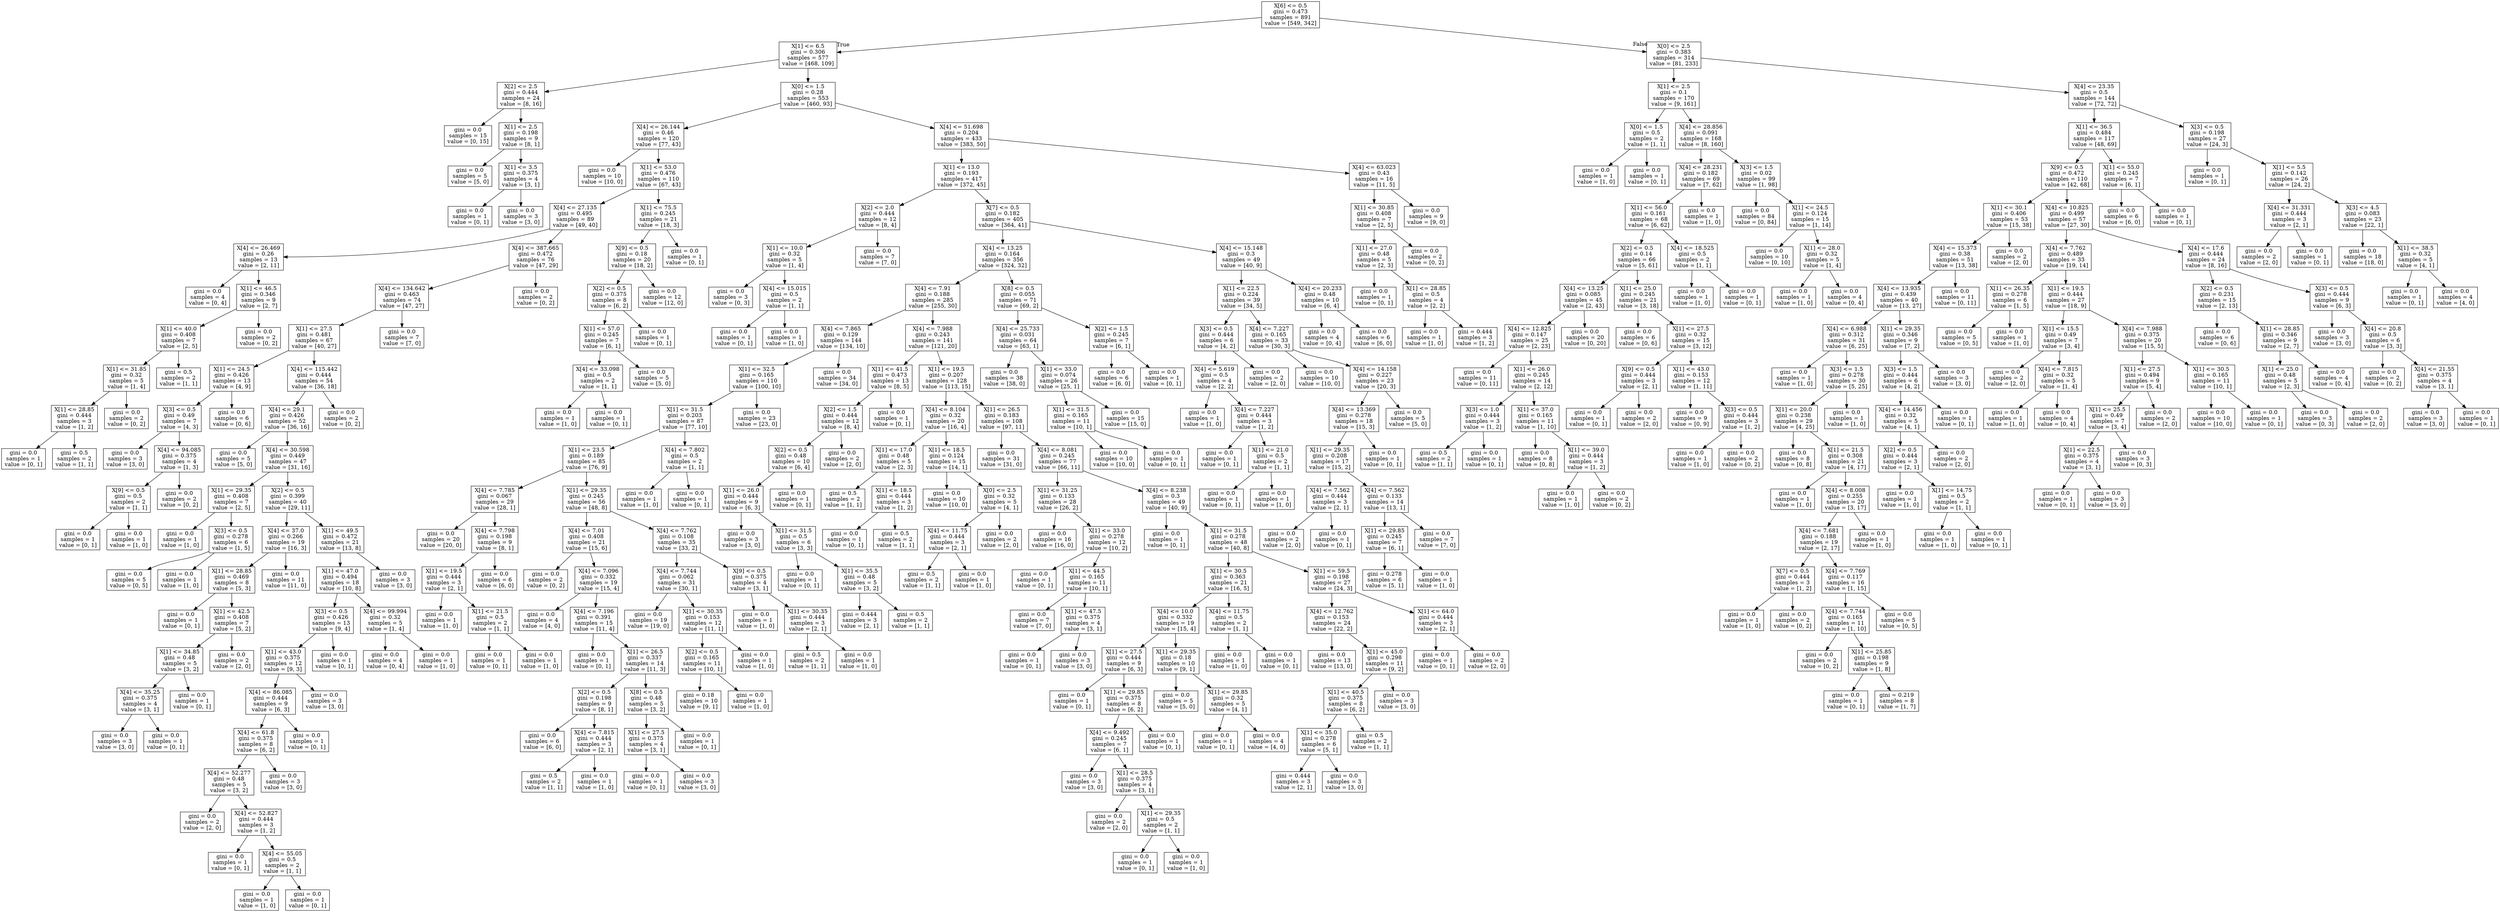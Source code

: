 digraph Tree {
node [shape=box] ;
0 [label="X[6] <= 0.5\ngini = 0.473\nsamples = 891\nvalue = [549, 342]"] ;
1 [label="X[1] <= 6.5\ngini = 0.306\nsamples = 577\nvalue = [468, 109]"] ;
0 -> 1 [labeldistance=2.5, labelangle=45, headlabel="True"] ;
2 [label="X[2] <= 2.5\ngini = 0.444\nsamples = 24\nvalue = [8, 16]"] ;
1 -> 2 ;
3 [label="gini = 0.0\nsamples = 15\nvalue = [0, 15]"] ;
2 -> 3 ;
4 [label="X[1] <= 2.5\ngini = 0.198\nsamples = 9\nvalue = [8, 1]"] ;
2 -> 4 ;
5 [label="gini = 0.0\nsamples = 5\nvalue = [5, 0]"] ;
4 -> 5 ;
6 [label="X[1] <= 3.5\ngini = 0.375\nsamples = 4\nvalue = [3, 1]"] ;
4 -> 6 ;
7 [label="gini = 0.0\nsamples = 1\nvalue = [0, 1]"] ;
6 -> 7 ;
8 [label="gini = 0.0\nsamples = 3\nvalue = [3, 0]"] ;
6 -> 8 ;
9 [label="X[0] <= 1.5\ngini = 0.28\nsamples = 553\nvalue = [460, 93]"] ;
1 -> 9 ;
10 [label="X[4] <= 26.144\ngini = 0.46\nsamples = 120\nvalue = [77, 43]"] ;
9 -> 10 ;
11 [label="gini = 0.0\nsamples = 10\nvalue = [10, 0]"] ;
10 -> 11 ;
12 [label="X[1] <= 53.0\ngini = 0.476\nsamples = 110\nvalue = [67, 43]"] ;
10 -> 12 ;
13 [label="X[4] <= 27.135\ngini = 0.495\nsamples = 89\nvalue = [49, 40]"] ;
12 -> 13 ;
14 [label="X[4] <= 26.469\ngini = 0.26\nsamples = 13\nvalue = [2, 11]"] ;
13 -> 14 ;
15 [label="gini = 0.0\nsamples = 4\nvalue = [0, 4]"] ;
14 -> 15 ;
16 [label="X[1] <= 46.5\ngini = 0.346\nsamples = 9\nvalue = [2, 7]"] ;
14 -> 16 ;
17 [label="X[1] <= 40.0\ngini = 0.408\nsamples = 7\nvalue = [2, 5]"] ;
16 -> 17 ;
18 [label="X[1] <= 31.85\ngini = 0.32\nsamples = 5\nvalue = [1, 4]"] ;
17 -> 18 ;
19 [label="X[1] <= 28.85\ngini = 0.444\nsamples = 3\nvalue = [1, 2]"] ;
18 -> 19 ;
20 [label="gini = 0.0\nsamples = 1\nvalue = [0, 1]"] ;
19 -> 20 ;
21 [label="gini = 0.5\nsamples = 2\nvalue = [1, 1]"] ;
19 -> 21 ;
22 [label="gini = 0.0\nsamples = 2\nvalue = [0, 2]"] ;
18 -> 22 ;
23 [label="gini = 0.5\nsamples = 2\nvalue = [1, 1]"] ;
17 -> 23 ;
24 [label="gini = 0.0\nsamples = 2\nvalue = [0, 2]"] ;
16 -> 24 ;
25 [label="X[4] <= 387.665\ngini = 0.472\nsamples = 76\nvalue = [47, 29]"] ;
13 -> 25 ;
26 [label="X[4] <= 134.642\ngini = 0.463\nsamples = 74\nvalue = [47, 27]"] ;
25 -> 26 ;
27 [label="X[1] <= 27.5\ngini = 0.481\nsamples = 67\nvalue = [40, 27]"] ;
26 -> 27 ;
28 [label="X[1] <= 24.5\ngini = 0.426\nsamples = 13\nvalue = [4, 9]"] ;
27 -> 28 ;
29 [label="X[3] <= 0.5\ngini = 0.49\nsamples = 7\nvalue = [4, 3]"] ;
28 -> 29 ;
30 [label="gini = 0.0\nsamples = 3\nvalue = [3, 0]"] ;
29 -> 30 ;
31 [label="X[4] <= 94.085\ngini = 0.375\nsamples = 4\nvalue = [1, 3]"] ;
29 -> 31 ;
32 [label="X[9] <= 0.5\ngini = 0.5\nsamples = 2\nvalue = [1, 1]"] ;
31 -> 32 ;
33 [label="gini = 0.0\nsamples = 1\nvalue = [0, 1]"] ;
32 -> 33 ;
34 [label="gini = 0.0\nsamples = 1\nvalue = [1, 0]"] ;
32 -> 34 ;
35 [label="gini = 0.0\nsamples = 2\nvalue = [0, 2]"] ;
31 -> 35 ;
36 [label="gini = 0.0\nsamples = 6\nvalue = [0, 6]"] ;
28 -> 36 ;
37 [label="X[4] <= 115.442\ngini = 0.444\nsamples = 54\nvalue = [36, 18]"] ;
27 -> 37 ;
38 [label="X[4] <= 29.1\ngini = 0.426\nsamples = 52\nvalue = [36, 16]"] ;
37 -> 38 ;
39 [label="gini = 0.0\nsamples = 5\nvalue = [5, 0]"] ;
38 -> 39 ;
40 [label="X[4] <= 30.598\ngini = 0.449\nsamples = 47\nvalue = [31, 16]"] ;
38 -> 40 ;
41 [label="X[1] <= 29.35\ngini = 0.408\nsamples = 7\nvalue = [2, 5]"] ;
40 -> 41 ;
42 [label="gini = 0.0\nsamples = 1\nvalue = [1, 0]"] ;
41 -> 42 ;
43 [label="X[3] <= 0.5\ngini = 0.278\nsamples = 6\nvalue = [1, 5]"] ;
41 -> 43 ;
44 [label="gini = 0.0\nsamples = 5\nvalue = [0, 5]"] ;
43 -> 44 ;
45 [label="gini = 0.0\nsamples = 1\nvalue = [1, 0]"] ;
43 -> 45 ;
46 [label="X[2] <= 0.5\ngini = 0.399\nsamples = 40\nvalue = [29, 11]"] ;
40 -> 46 ;
47 [label="X[4] <= 37.0\ngini = 0.266\nsamples = 19\nvalue = [16, 3]"] ;
46 -> 47 ;
48 [label="X[1] <= 28.85\ngini = 0.469\nsamples = 8\nvalue = [5, 3]"] ;
47 -> 48 ;
49 [label="gini = 0.0\nsamples = 1\nvalue = [0, 1]"] ;
48 -> 49 ;
50 [label="X[1] <= 42.5\ngini = 0.408\nsamples = 7\nvalue = [5, 2]"] ;
48 -> 50 ;
51 [label="X[1] <= 34.85\ngini = 0.48\nsamples = 5\nvalue = [3, 2]"] ;
50 -> 51 ;
52 [label="X[4] <= 35.25\ngini = 0.375\nsamples = 4\nvalue = [3, 1]"] ;
51 -> 52 ;
53 [label="gini = 0.0\nsamples = 3\nvalue = [3, 0]"] ;
52 -> 53 ;
54 [label="gini = 0.0\nsamples = 1\nvalue = [0, 1]"] ;
52 -> 54 ;
55 [label="gini = 0.0\nsamples = 1\nvalue = [0, 1]"] ;
51 -> 55 ;
56 [label="gini = 0.0\nsamples = 2\nvalue = [2, 0]"] ;
50 -> 56 ;
57 [label="gini = 0.0\nsamples = 11\nvalue = [11, 0]"] ;
47 -> 57 ;
58 [label="X[1] <= 49.5\ngini = 0.472\nsamples = 21\nvalue = [13, 8]"] ;
46 -> 58 ;
59 [label="X[1] <= 47.0\ngini = 0.494\nsamples = 18\nvalue = [10, 8]"] ;
58 -> 59 ;
60 [label="X[3] <= 0.5\ngini = 0.426\nsamples = 13\nvalue = [9, 4]"] ;
59 -> 60 ;
61 [label="X[1] <= 43.0\ngini = 0.375\nsamples = 12\nvalue = [9, 3]"] ;
60 -> 61 ;
62 [label="X[4] <= 86.085\ngini = 0.444\nsamples = 9\nvalue = [6, 3]"] ;
61 -> 62 ;
63 [label="X[4] <= 61.8\ngini = 0.375\nsamples = 8\nvalue = [6, 2]"] ;
62 -> 63 ;
64 [label="X[4] <= 52.277\ngini = 0.48\nsamples = 5\nvalue = [3, 2]"] ;
63 -> 64 ;
65 [label="gini = 0.0\nsamples = 2\nvalue = [2, 0]"] ;
64 -> 65 ;
66 [label="X[4] <= 52.827\ngini = 0.444\nsamples = 3\nvalue = [1, 2]"] ;
64 -> 66 ;
67 [label="gini = 0.0\nsamples = 1\nvalue = [0, 1]"] ;
66 -> 67 ;
68 [label="X[4] <= 55.05\ngini = 0.5\nsamples = 2\nvalue = [1, 1]"] ;
66 -> 68 ;
69 [label="gini = 0.0\nsamples = 1\nvalue = [1, 0]"] ;
68 -> 69 ;
70 [label="gini = 0.0\nsamples = 1\nvalue = [0, 1]"] ;
68 -> 70 ;
71 [label="gini = 0.0\nsamples = 3\nvalue = [3, 0]"] ;
63 -> 71 ;
72 [label="gini = 0.0\nsamples = 1\nvalue = [0, 1]"] ;
62 -> 72 ;
73 [label="gini = 0.0\nsamples = 3\nvalue = [3, 0]"] ;
61 -> 73 ;
74 [label="gini = 0.0\nsamples = 1\nvalue = [0, 1]"] ;
60 -> 74 ;
75 [label="X[4] <= 99.994\ngini = 0.32\nsamples = 5\nvalue = [1, 4]"] ;
59 -> 75 ;
76 [label="gini = 0.0\nsamples = 4\nvalue = [0, 4]"] ;
75 -> 76 ;
77 [label="gini = 0.0\nsamples = 1\nvalue = [1, 0]"] ;
75 -> 77 ;
78 [label="gini = 0.0\nsamples = 3\nvalue = [3, 0]"] ;
58 -> 78 ;
79 [label="gini = 0.0\nsamples = 2\nvalue = [0, 2]"] ;
37 -> 79 ;
80 [label="gini = 0.0\nsamples = 7\nvalue = [7, 0]"] ;
26 -> 80 ;
81 [label="gini = 0.0\nsamples = 2\nvalue = [0, 2]"] ;
25 -> 81 ;
82 [label="X[1] <= 75.5\ngini = 0.245\nsamples = 21\nvalue = [18, 3]"] ;
12 -> 82 ;
83 [label="X[9] <= 0.5\ngini = 0.18\nsamples = 20\nvalue = [18, 2]"] ;
82 -> 83 ;
84 [label="X[2] <= 0.5\ngini = 0.375\nsamples = 8\nvalue = [6, 2]"] ;
83 -> 84 ;
85 [label="X[1] <= 57.0\ngini = 0.245\nsamples = 7\nvalue = [6, 1]"] ;
84 -> 85 ;
86 [label="X[4] <= 33.098\ngini = 0.5\nsamples = 2\nvalue = [1, 1]"] ;
85 -> 86 ;
87 [label="gini = 0.0\nsamples = 1\nvalue = [1, 0]"] ;
86 -> 87 ;
88 [label="gini = 0.0\nsamples = 1\nvalue = [0, 1]"] ;
86 -> 88 ;
89 [label="gini = 0.0\nsamples = 5\nvalue = [5, 0]"] ;
85 -> 89 ;
90 [label="gini = 0.0\nsamples = 1\nvalue = [0, 1]"] ;
84 -> 90 ;
91 [label="gini = 0.0\nsamples = 12\nvalue = [12, 0]"] ;
83 -> 91 ;
92 [label="gini = 0.0\nsamples = 1\nvalue = [0, 1]"] ;
82 -> 92 ;
93 [label="X[4] <= 51.698\ngini = 0.204\nsamples = 433\nvalue = [383, 50]"] ;
9 -> 93 ;
94 [label="X[1] <= 13.0\ngini = 0.193\nsamples = 417\nvalue = [372, 45]"] ;
93 -> 94 ;
95 [label="X[2] <= 2.0\ngini = 0.444\nsamples = 12\nvalue = [8, 4]"] ;
94 -> 95 ;
96 [label="X[1] <= 10.0\ngini = 0.32\nsamples = 5\nvalue = [1, 4]"] ;
95 -> 96 ;
97 [label="gini = 0.0\nsamples = 3\nvalue = [0, 3]"] ;
96 -> 97 ;
98 [label="X[4] <= 15.015\ngini = 0.5\nsamples = 2\nvalue = [1, 1]"] ;
96 -> 98 ;
99 [label="gini = 0.0\nsamples = 1\nvalue = [0, 1]"] ;
98 -> 99 ;
100 [label="gini = 0.0\nsamples = 1\nvalue = [1, 0]"] ;
98 -> 100 ;
101 [label="gini = 0.0\nsamples = 7\nvalue = [7, 0]"] ;
95 -> 101 ;
102 [label="X[7] <= 0.5\ngini = 0.182\nsamples = 405\nvalue = [364, 41]"] ;
94 -> 102 ;
103 [label="X[4] <= 13.25\ngini = 0.164\nsamples = 356\nvalue = [324, 32]"] ;
102 -> 103 ;
104 [label="X[4] <= 7.91\ngini = 0.188\nsamples = 285\nvalue = [255, 30]"] ;
103 -> 104 ;
105 [label="X[4] <= 7.865\ngini = 0.129\nsamples = 144\nvalue = [134, 10]"] ;
104 -> 105 ;
106 [label="X[1] <= 32.5\ngini = 0.165\nsamples = 110\nvalue = [100, 10]"] ;
105 -> 106 ;
107 [label="X[1] <= 31.5\ngini = 0.203\nsamples = 87\nvalue = [77, 10]"] ;
106 -> 107 ;
108 [label="X[1] <= 23.5\ngini = 0.189\nsamples = 85\nvalue = [76, 9]"] ;
107 -> 108 ;
109 [label="X[4] <= 7.785\ngini = 0.067\nsamples = 29\nvalue = [28, 1]"] ;
108 -> 109 ;
110 [label="gini = 0.0\nsamples = 20\nvalue = [20, 0]"] ;
109 -> 110 ;
111 [label="X[4] <= 7.798\ngini = 0.198\nsamples = 9\nvalue = [8, 1]"] ;
109 -> 111 ;
112 [label="X[1] <= 19.5\ngini = 0.444\nsamples = 3\nvalue = [2, 1]"] ;
111 -> 112 ;
113 [label="gini = 0.0\nsamples = 1\nvalue = [1, 0]"] ;
112 -> 113 ;
114 [label="X[1] <= 21.5\ngini = 0.5\nsamples = 2\nvalue = [1, 1]"] ;
112 -> 114 ;
115 [label="gini = 0.0\nsamples = 1\nvalue = [0, 1]"] ;
114 -> 115 ;
116 [label="gini = 0.0\nsamples = 1\nvalue = [1, 0]"] ;
114 -> 116 ;
117 [label="gini = 0.0\nsamples = 6\nvalue = [6, 0]"] ;
111 -> 117 ;
118 [label="X[1] <= 29.35\ngini = 0.245\nsamples = 56\nvalue = [48, 8]"] ;
108 -> 118 ;
119 [label="X[4] <= 7.01\ngini = 0.408\nsamples = 21\nvalue = [15, 6]"] ;
118 -> 119 ;
120 [label="gini = 0.0\nsamples = 2\nvalue = [0, 2]"] ;
119 -> 120 ;
121 [label="X[4] <= 7.096\ngini = 0.332\nsamples = 19\nvalue = [15, 4]"] ;
119 -> 121 ;
122 [label="gini = 0.0\nsamples = 4\nvalue = [4, 0]"] ;
121 -> 122 ;
123 [label="X[4] <= 7.196\ngini = 0.391\nsamples = 15\nvalue = [11, 4]"] ;
121 -> 123 ;
124 [label="gini = 0.0\nsamples = 1\nvalue = [0, 1]"] ;
123 -> 124 ;
125 [label="X[1] <= 26.5\ngini = 0.337\nsamples = 14\nvalue = [11, 3]"] ;
123 -> 125 ;
126 [label="X[2] <= 0.5\ngini = 0.198\nsamples = 9\nvalue = [8, 1]"] ;
125 -> 126 ;
127 [label="gini = 0.0\nsamples = 6\nvalue = [6, 0]"] ;
126 -> 127 ;
128 [label="X[4] <= 7.815\ngini = 0.444\nsamples = 3\nvalue = [2, 1]"] ;
126 -> 128 ;
129 [label="gini = 0.5\nsamples = 2\nvalue = [1, 1]"] ;
128 -> 129 ;
130 [label="gini = 0.0\nsamples = 1\nvalue = [1, 0]"] ;
128 -> 130 ;
131 [label="X[8] <= 0.5\ngini = 0.48\nsamples = 5\nvalue = [3, 2]"] ;
125 -> 131 ;
132 [label="X[1] <= 27.5\ngini = 0.375\nsamples = 4\nvalue = [3, 1]"] ;
131 -> 132 ;
133 [label="gini = 0.0\nsamples = 1\nvalue = [0, 1]"] ;
132 -> 133 ;
134 [label="gini = 0.0\nsamples = 3\nvalue = [3, 0]"] ;
132 -> 134 ;
135 [label="gini = 0.0\nsamples = 1\nvalue = [0, 1]"] ;
131 -> 135 ;
136 [label="X[4] <= 7.762\ngini = 0.108\nsamples = 35\nvalue = [33, 2]"] ;
118 -> 136 ;
137 [label="X[4] <= 7.744\ngini = 0.062\nsamples = 31\nvalue = [30, 1]"] ;
136 -> 137 ;
138 [label="gini = 0.0\nsamples = 19\nvalue = [19, 0]"] ;
137 -> 138 ;
139 [label="X[1] <= 30.35\ngini = 0.153\nsamples = 12\nvalue = [11, 1]"] ;
137 -> 139 ;
140 [label="X[2] <= 0.5\ngini = 0.165\nsamples = 11\nvalue = [10, 1]"] ;
139 -> 140 ;
141 [label="gini = 0.18\nsamples = 10\nvalue = [9, 1]"] ;
140 -> 141 ;
142 [label="gini = 0.0\nsamples = 1\nvalue = [1, 0]"] ;
140 -> 142 ;
143 [label="gini = 0.0\nsamples = 1\nvalue = [1, 0]"] ;
139 -> 143 ;
144 [label="X[9] <= 0.5\ngini = 0.375\nsamples = 4\nvalue = [3, 1]"] ;
136 -> 144 ;
145 [label="gini = 0.0\nsamples = 1\nvalue = [1, 0]"] ;
144 -> 145 ;
146 [label="X[1] <= 30.35\ngini = 0.444\nsamples = 3\nvalue = [2, 1]"] ;
144 -> 146 ;
147 [label="gini = 0.5\nsamples = 2\nvalue = [1, 1]"] ;
146 -> 147 ;
148 [label="gini = 0.0\nsamples = 1\nvalue = [1, 0]"] ;
146 -> 148 ;
149 [label="X[4] <= 7.802\ngini = 0.5\nsamples = 2\nvalue = [1, 1]"] ;
107 -> 149 ;
150 [label="gini = 0.0\nsamples = 1\nvalue = [1, 0]"] ;
149 -> 150 ;
151 [label="gini = 0.0\nsamples = 1\nvalue = [0, 1]"] ;
149 -> 151 ;
152 [label="gini = 0.0\nsamples = 23\nvalue = [23, 0]"] ;
106 -> 152 ;
153 [label="gini = 0.0\nsamples = 34\nvalue = [34, 0]"] ;
105 -> 153 ;
154 [label="X[4] <= 7.988\ngini = 0.243\nsamples = 141\nvalue = [121, 20]"] ;
104 -> 154 ;
155 [label="X[1] <= 41.5\ngini = 0.473\nsamples = 13\nvalue = [8, 5]"] ;
154 -> 155 ;
156 [label="X[2] <= 1.5\ngini = 0.444\nsamples = 12\nvalue = [8, 4]"] ;
155 -> 156 ;
157 [label="X[2] <= 0.5\ngini = 0.48\nsamples = 10\nvalue = [6, 4]"] ;
156 -> 157 ;
158 [label="X[1] <= 26.0\ngini = 0.444\nsamples = 9\nvalue = [6, 3]"] ;
157 -> 158 ;
159 [label="gini = 0.0\nsamples = 3\nvalue = [3, 0]"] ;
158 -> 159 ;
160 [label="X[1] <= 31.5\ngini = 0.5\nsamples = 6\nvalue = [3, 3]"] ;
158 -> 160 ;
161 [label="gini = 0.0\nsamples = 1\nvalue = [0, 1]"] ;
160 -> 161 ;
162 [label="X[1] <= 35.5\ngini = 0.48\nsamples = 5\nvalue = [3, 2]"] ;
160 -> 162 ;
163 [label="gini = 0.444\nsamples = 3\nvalue = [2, 1]"] ;
162 -> 163 ;
164 [label="gini = 0.5\nsamples = 2\nvalue = [1, 1]"] ;
162 -> 164 ;
165 [label="gini = 0.0\nsamples = 1\nvalue = [0, 1]"] ;
157 -> 165 ;
166 [label="gini = 0.0\nsamples = 2\nvalue = [2, 0]"] ;
156 -> 166 ;
167 [label="gini = 0.0\nsamples = 1\nvalue = [0, 1]"] ;
155 -> 167 ;
168 [label="X[1] <= 19.5\ngini = 0.207\nsamples = 128\nvalue = [113, 15]"] ;
154 -> 168 ;
169 [label="X[4] <= 8.104\ngini = 0.32\nsamples = 20\nvalue = [16, 4]"] ;
168 -> 169 ;
170 [label="X[1] <= 17.0\ngini = 0.48\nsamples = 5\nvalue = [2, 3]"] ;
169 -> 170 ;
171 [label="gini = 0.5\nsamples = 2\nvalue = [1, 1]"] ;
170 -> 171 ;
172 [label="X[1] <= 18.5\ngini = 0.444\nsamples = 3\nvalue = [1, 2]"] ;
170 -> 172 ;
173 [label="gini = 0.0\nsamples = 1\nvalue = [0, 1]"] ;
172 -> 173 ;
174 [label="gini = 0.5\nsamples = 2\nvalue = [1, 1]"] ;
172 -> 174 ;
175 [label="X[1] <= 18.5\ngini = 0.124\nsamples = 15\nvalue = [14, 1]"] ;
169 -> 175 ;
176 [label="gini = 0.0\nsamples = 10\nvalue = [10, 0]"] ;
175 -> 176 ;
177 [label="X[0] <= 2.5\ngini = 0.32\nsamples = 5\nvalue = [4, 1]"] ;
175 -> 177 ;
178 [label="X[4] <= 11.75\ngini = 0.444\nsamples = 3\nvalue = [2, 1]"] ;
177 -> 178 ;
179 [label="gini = 0.5\nsamples = 2\nvalue = [1, 1]"] ;
178 -> 179 ;
180 [label="gini = 0.0\nsamples = 1\nvalue = [1, 0]"] ;
178 -> 180 ;
181 [label="gini = 0.0\nsamples = 2\nvalue = [2, 0]"] ;
177 -> 181 ;
182 [label="X[1] <= 26.5\ngini = 0.183\nsamples = 108\nvalue = [97, 11]"] ;
168 -> 182 ;
183 [label="gini = 0.0\nsamples = 31\nvalue = [31, 0]"] ;
182 -> 183 ;
184 [label="X[4] <= 8.081\ngini = 0.245\nsamples = 77\nvalue = [66, 11]"] ;
182 -> 184 ;
185 [label="X[1] <= 31.25\ngini = 0.133\nsamples = 28\nvalue = [26, 2]"] ;
184 -> 185 ;
186 [label="gini = 0.0\nsamples = 16\nvalue = [16, 0]"] ;
185 -> 186 ;
187 [label="X[1] <= 33.0\ngini = 0.278\nsamples = 12\nvalue = [10, 2]"] ;
185 -> 187 ;
188 [label="gini = 0.0\nsamples = 1\nvalue = [0, 1]"] ;
187 -> 188 ;
189 [label="X[1] <= 44.5\ngini = 0.165\nsamples = 11\nvalue = [10, 1]"] ;
187 -> 189 ;
190 [label="gini = 0.0\nsamples = 7\nvalue = [7, 0]"] ;
189 -> 190 ;
191 [label="X[1] <= 47.5\ngini = 0.375\nsamples = 4\nvalue = [3, 1]"] ;
189 -> 191 ;
192 [label="gini = 0.0\nsamples = 1\nvalue = [0, 1]"] ;
191 -> 192 ;
193 [label="gini = 0.0\nsamples = 3\nvalue = [3, 0]"] ;
191 -> 193 ;
194 [label="X[4] <= 8.238\ngini = 0.3\nsamples = 49\nvalue = [40, 9]"] ;
184 -> 194 ;
195 [label="gini = 0.0\nsamples = 1\nvalue = [0, 1]"] ;
194 -> 195 ;
196 [label="X[1] <= 31.5\ngini = 0.278\nsamples = 48\nvalue = [40, 8]"] ;
194 -> 196 ;
197 [label="X[1] <= 30.5\ngini = 0.363\nsamples = 21\nvalue = [16, 5]"] ;
196 -> 197 ;
198 [label="X[4] <= 10.0\ngini = 0.332\nsamples = 19\nvalue = [15, 4]"] ;
197 -> 198 ;
199 [label="X[1] <= 27.5\ngini = 0.444\nsamples = 9\nvalue = [6, 3]"] ;
198 -> 199 ;
200 [label="gini = 0.0\nsamples = 1\nvalue = [0, 1]"] ;
199 -> 200 ;
201 [label="X[1] <= 29.85\ngini = 0.375\nsamples = 8\nvalue = [6, 2]"] ;
199 -> 201 ;
202 [label="X[4] <= 9.492\ngini = 0.245\nsamples = 7\nvalue = [6, 1]"] ;
201 -> 202 ;
203 [label="gini = 0.0\nsamples = 3\nvalue = [3, 0]"] ;
202 -> 203 ;
204 [label="X[1] <= 28.5\ngini = 0.375\nsamples = 4\nvalue = [3, 1]"] ;
202 -> 204 ;
205 [label="gini = 0.0\nsamples = 2\nvalue = [2, 0]"] ;
204 -> 205 ;
206 [label="X[1] <= 29.35\ngini = 0.5\nsamples = 2\nvalue = [1, 1]"] ;
204 -> 206 ;
207 [label="gini = 0.0\nsamples = 1\nvalue = [0, 1]"] ;
206 -> 207 ;
208 [label="gini = 0.0\nsamples = 1\nvalue = [1, 0]"] ;
206 -> 208 ;
209 [label="gini = 0.0\nsamples = 1\nvalue = [0, 1]"] ;
201 -> 209 ;
210 [label="X[1] <= 29.35\ngini = 0.18\nsamples = 10\nvalue = [9, 1]"] ;
198 -> 210 ;
211 [label="gini = 0.0\nsamples = 5\nvalue = [5, 0]"] ;
210 -> 211 ;
212 [label="X[1] <= 29.85\ngini = 0.32\nsamples = 5\nvalue = [4, 1]"] ;
210 -> 212 ;
213 [label="gini = 0.0\nsamples = 1\nvalue = [0, 1]"] ;
212 -> 213 ;
214 [label="gini = 0.0\nsamples = 4\nvalue = [4, 0]"] ;
212 -> 214 ;
215 [label="X[4] <= 11.75\ngini = 0.5\nsamples = 2\nvalue = [1, 1]"] ;
197 -> 215 ;
216 [label="gini = 0.0\nsamples = 1\nvalue = [1, 0]"] ;
215 -> 216 ;
217 [label="gini = 0.0\nsamples = 1\nvalue = [0, 1]"] ;
215 -> 217 ;
218 [label="X[1] <= 59.5\ngini = 0.198\nsamples = 27\nvalue = [24, 3]"] ;
196 -> 218 ;
219 [label="X[4] <= 12.762\ngini = 0.153\nsamples = 24\nvalue = [22, 2]"] ;
218 -> 219 ;
220 [label="gini = 0.0\nsamples = 13\nvalue = [13, 0]"] ;
219 -> 220 ;
221 [label="X[1] <= 45.0\ngini = 0.298\nsamples = 11\nvalue = [9, 2]"] ;
219 -> 221 ;
222 [label="X[1] <= 40.5\ngini = 0.375\nsamples = 8\nvalue = [6, 2]"] ;
221 -> 222 ;
223 [label="X[1] <= 35.0\ngini = 0.278\nsamples = 6\nvalue = [5, 1]"] ;
222 -> 223 ;
224 [label="gini = 0.444\nsamples = 3\nvalue = [2, 1]"] ;
223 -> 224 ;
225 [label="gini = 0.0\nsamples = 3\nvalue = [3, 0]"] ;
223 -> 225 ;
226 [label="gini = 0.5\nsamples = 2\nvalue = [1, 1]"] ;
222 -> 226 ;
227 [label="gini = 0.0\nsamples = 3\nvalue = [3, 0]"] ;
221 -> 227 ;
228 [label="X[1] <= 64.0\ngini = 0.444\nsamples = 3\nvalue = [2, 1]"] ;
218 -> 228 ;
229 [label="gini = 0.0\nsamples = 1\nvalue = [0, 1]"] ;
228 -> 229 ;
230 [label="gini = 0.0\nsamples = 2\nvalue = [2, 0]"] ;
228 -> 230 ;
231 [label="X[8] <= 0.5\ngini = 0.055\nsamples = 71\nvalue = [69, 2]"] ;
103 -> 231 ;
232 [label="X[4] <= 25.733\ngini = 0.031\nsamples = 64\nvalue = [63, 1]"] ;
231 -> 232 ;
233 [label="gini = 0.0\nsamples = 38\nvalue = [38, 0]"] ;
232 -> 233 ;
234 [label="X[1] <= 33.0\ngini = 0.074\nsamples = 26\nvalue = [25, 1]"] ;
232 -> 234 ;
235 [label="X[1] <= 31.5\ngini = 0.165\nsamples = 11\nvalue = [10, 1]"] ;
234 -> 235 ;
236 [label="gini = 0.0\nsamples = 10\nvalue = [10, 0]"] ;
235 -> 236 ;
237 [label="gini = 0.0\nsamples = 1\nvalue = [0, 1]"] ;
235 -> 237 ;
238 [label="gini = 0.0\nsamples = 15\nvalue = [15, 0]"] ;
234 -> 238 ;
239 [label="X[2] <= 1.5\ngini = 0.245\nsamples = 7\nvalue = [6, 1]"] ;
231 -> 239 ;
240 [label="gini = 0.0\nsamples = 6\nvalue = [6, 0]"] ;
239 -> 240 ;
241 [label="gini = 0.0\nsamples = 1\nvalue = [0, 1]"] ;
239 -> 241 ;
242 [label="X[4] <= 15.148\ngini = 0.3\nsamples = 49\nvalue = [40, 9]"] ;
102 -> 242 ;
243 [label="X[1] <= 22.5\ngini = 0.224\nsamples = 39\nvalue = [34, 5]"] ;
242 -> 243 ;
244 [label="X[3] <= 0.5\ngini = 0.444\nsamples = 6\nvalue = [4, 2]"] ;
243 -> 244 ;
245 [label="X[4] <= 5.619\ngini = 0.5\nsamples = 4\nvalue = [2, 2]"] ;
244 -> 245 ;
246 [label="gini = 0.0\nsamples = 1\nvalue = [1, 0]"] ;
245 -> 246 ;
247 [label="X[4] <= 7.227\ngini = 0.444\nsamples = 3\nvalue = [1, 2]"] ;
245 -> 247 ;
248 [label="gini = 0.0\nsamples = 1\nvalue = [0, 1]"] ;
247 -> 248 ;
249 [label="X[1] <= 21.0\ngini = 0.5\nsamples = 2\nvalue = [1, 1]"] ;
247 -> 249 ;
250 [label="gini = 0.0\nsamples = 1\nvalue = [0, 1]"] ;
249 -> 250 ;
251 [label="gini = 0.0\nsamples = 1\nvalue = [1, 0]"] ;
249 -> 251 ;
252 [label="gini = 0.0\nsamples = 2\nvalue = [2, 0]"] ;
244 -> 252 ;
253 [label="X[4] <= 7.227\ngini = 0.165\nsamples = 33\nvalue = [30, 3]"] ;
243 -> 253 ;
254 [label="gini = 0.0\nsamples = 10\nvalue = [10, 0]"] ;
253 -> 254 ;
255 [label="X[4] <= 14.158\ngini = 0.227\nsamples = 23\nvalue = [20, 3]"] ;
253 -> 255 ;
256 [label="X[4] <= 13.369\ngini = 0.278\nsamples = 18\nvalue = [15, 3]"] ;
255 -> 256 ;
257 [label="X[1] <= 29.35\ngini = 0.208\nsamples = 17\nvalue = [15, 2]"] ;
256 -> 257 ;
258 [label="X[4] <= 7.562\ngini = 0.444\nsamples = 3\nvalue = [2, 1]"] ;
257 -> 258 ;
259 [label="gini = 0.0\nsamples = 2\nvalue = [2, 0]"] ;
258 -> 259 ;
260 [label="gini = 0.0\nsamples = 1\nvalue = [0, 1]"] ;
258 -> 260 ;
261 [label="X[4] <= 7.562\ngini = 0.133\nsamples = 14\nvalue = [13, 1]"] ;
257 -> 261 ;
262 [label="X[1] <= 29.85\ngini = 0.245\nsamples = 7\nvalue = [6, 1]"] ;
261 -> 262 ;
263 [label="gini = 0.278\nsamples = 6\nvalue = [5, 1]"] ;
262 -> 263 ;
264 [label="gini = 0.0\nsamples = 1\nvalue = [1, 0]"] ;
262 -> 264 ;
265 [label="gini = 0.0\nsamples = 7\nvalue = [7, 0]"] ;
261 -> 265 ;
266 [label="gini = 0.0\nsamples = 1\nvalue = [0, 1]"] ;
256 -> 266 ;
267 [label="gini = 0.0\nsamples = 5\nvalue = [5, 0]"] ;
255 -> 267 ;
268 [label="X[4] <= 20.233\ngini = 0.48\nsamples = 10\nvalue = [6, 4]"] ;
242 -> 268 ;
269 [label="gini = 0.0\nsamples = 4\nvalue = [0, 4]"] ;
268 -> 269 ;
270 [label="gini = 0.0\nsamples = 6\nvalue = [6, 0]"] ;
268 -> 270 ;
271 [label="X[4] <= 63.023\ngini = 0.43\nsamples = 16\nvalue = [11, 5]"] ;
93 -> 271 ;
272 [label="X[1] <= 30.85\ngini = 0.408\nsamples = 7\nvalue = [2, 5]"] ;
271 -> 272 ;
273 [label="X[1] <= 27.0\ngini = 0.48\nsamples = 5\nvalue = [2, 3]"] ;
272 -> 273 ;
274 [label="gini = 0.0\nsamples = 1\nvalue = [0, 1]"] ;
273 -> 274 ;
275 [label="X[1] <= 28.85\ngini = 0.5\nsamples = 4\nvalue = [2, 2]"] ;
273 -> 275 ;
276 [label="gini = 0.0\nsamples = 1\nvalue = [1, 0]"] ;
275 -> 276 ;
277 [label="gini = 0.444\nsamples = 3\nvalue = [1, 2]"] ;
275 -> 277 ;
278 [label="gini = 0.0\nsamples = 2\nvalue = [0, 2]"] ;
272 -> 278 ;
279 [label="gini = 0.0\nsamples = 9\nvalue = [9, 0]"] ;
271 -> 279 ;
280 [label="X[0] <= 2.5\ngini = 0.383\nsamples = 314\nvalue = [81, 233]"] ;
0 -> 280 [labeldistance=2.5, labelangle=-45, headlabel="False"] ;
281 [label="X[1] <= 2.5\ngini = 0.1\nsamples = 170\nvalue = [9, 161]"] ;
280 -> 281 ;
282 [label="X[0] <= 1.5\ngini = 0.5\nsamples = 2\nvalue = [1, 1]"] ;
281 -> 282 ;
283 [label="gini = 0.0\nsamples = 1\nvalue = [1, 0]"] ;
282 -> 283 ;
284 [label="gini = 0.0\nsamples = 1\nvalue = [0, 1]"] ;
282 -> 284 ;
285 [label="X[4] <= 28.856\ngini = 0.091\nsamples = 168\nvalue = [8, 160]"] ;
281 -> 285 ;
286 [label="X[4] <= 28.231\ngini = 0.182\nsamples = 69\nvalue = [7, 62]"] ;
285 -> 286 ;
287 [label="X[1] <= 56.0\ngini = 0.161\nsamples = 68\nvalue = [6, 62]"] ;
286 -> 287 ;
288 [label="X[2] <= 0.5\ngini = 0.14\nsamples = 66\nvalue = [5, 61]"] ;
287 -> 288 ;
289 [label="X[4] <= 13.25\ngini = 0.085\nsamples = 45\nvalue = [2, 43]"] ;
288 -> 289 ;
290 [label="X[4] <= 12.825\ngini = 0.147\nsamples = 25\nvalue = [2, 23]"] ;
289 -> 290 ;
291 [label="gini = 0.0\nsamples = 11\nvalue = [0, 11]"] ;
290 -> 291 ;
292 [label="X[1] <= 26.0\ngini = 0.245\nsamples = 14\nvalue = [2, 12]"] ;
290 -> 292 ;
293 [label="X[3] <= 1.0\ngini = 0.444\nsamples = 3\nvalue = [1, 2]"] ;
292 -> 293 ;
294 [label="gini = 0.5\nsamples = 2\nvalue = [1, 1]"] ;
293 -> 294 ;
295 [label="gini = 0.0\nsamples = 1\nvalue = [0, 1]"] ;
293 -> 295 ;
296 [label="X[1] <= 37.0\ngini = 0.165\nsamples = 11\nvalue = [1, 10]"] ;
292 -> 296 ;
297 [label="gini = 0.0\nsamples = 8\nvalue = [0, 8]"] ;
296 -> 297 ;
298 [label="X[1] <= 39.0\ngini = 0.444\nsamples = 3\nvalue = [1, 2]"] ;
296 -> 298 ;
299 [label="gini = 0.0\nsamples = 1\nvalue = [1, 0]"] ;
298 -> 299 ;
300 [label="gini = 0.0\nsamples = 2\nvalue = [0, 2]"] ;
298 -> 300 ;
301 [label="gini = 0.0\nsamples = 20\nvalue = [0, 20]"] ;
289 -> 301 ;
302 [label="X[1] <= 25.0\ngini = 0.245\nsamples = 21\nvalue = [3, 18]"] ;
288 -> 302 ;
303 [label="gini = 0.0\nsamples = 6\nvalue = [0, 6]"] ;
302 -> 303 ;
304 [label="X[1] <= 27.5\ngini = 0.32\nsamples = 15\nvalue = [3, 12]"] ;
302 -> 304 ;
305 [label="X[9] <= 0.5\ngini = 0.444\nsamples = 3\nvalue = [2, 1]"] ;
304 -> 305 ;
306 [label="gini = 0.0\nsamples = 1\nvalue = [0, 1]"] ;
305 -> 306 ;
307 [label="gini = 0.0\nsamples = 2\nvalue = [2, 0]"] ;
305 -> 307 ;
308 [label="X[1] <= 43.0\ngini = 0.153\nsamples = 12\nvalue = [1, 11]"] ;
304 -> 308 ;
309 [label="gini = 0.0\nsamples = 9\nvalue = [0, 9]"] ;
308 -> 309 ;
310 [label="X[3] <= 0.5\ngini = 0.444\nsamples = 3\nvalue = [1, 2]"] ;
308 -> 310 ;
311 [label="gini = 0.0\nsamples = 1\nvalue = [1, 0]"] ;
310 -> 311 ;
312 [label="gini = 0.0\nsamples = 2\nvalue = [0, 2]"] ;
310 -> 312 ;
313 [label="X[4] <= 18.525\ngini = 0.5\nsamples = 2\nvalue = [1, 1]"] ;
287 -> 313 ;
314 [label="gini = 0.0\nsamples = 1\nvalue = [1, 0]"] ;
313 -> 314 ;
315 [label="gini = 0.0\nsamples = 1\nvalue = [0, 1]"] ;
313 -> 315 ;
316 [label="gini = 0.0\nsamples = 1\nvalue = [1, 0]"] ;
286 -> 316 ;
317 [label="X[3] <= 1.5\ngini = 0.02\nsamples = 99\nvalue = [1, 98]"] ;
285 -> 317 ;
318 [label="gini = 0.0\nsamples = 84\nvalue = [0, 84]"] ;
317 -> 318 ;
319 [label="X[1] <= 24.5\ngini = 0.124\nsamples = 15\nvalue = [1, 14]"] ;
317 -> 319 ;
320 [label="gini = 0.0\nsamples = 10\nvalue = [0, 10]"] ;
319 -> 320 ;
321 [label="X[1] <= 28.0\ngini = 0.32\nsamples = 5\nvalue = [1, 4]"] ;
319 -> 321 ;
322 [label="gini = 0.0\nsamples = 1\nvalue = [1, 0]"] ;
321 -> 322 ;
323 [label="gini = 0.0\nsamples = 4\nvalue = [0, 4]"] ;
321 -> 323 ;
324 [label="X[4] <= 23.35\ngini = 0.5\nsamples = 144\nvalue = [72, 72]"] ;
280 -> 324 ;
325 [label="X[1] <= 36.5\ngini = 0.484\nsamples = 117\nvalue = [48, 69]"] ;
324 -> 325 ;
326 [label="X[9] <= 0.5\ngini = 0.472\nsamples = 110\nvalue = [42, 68]"] ;
325 -> 326 ;
327 [label="X[1] <= 30.1\ngini = 0.406\nsamples = 53\nvalue = [15, 38]"] ;
326 -> 327 ;
328 [label="X[4] <= 15.373\ngini = 0.38\nsamples = 51\nvalue = [13, 38]"] ;
327 -> 328 ;
329 [label="X[4] <= 13.935\ngini = 0.439\nsamples = 40\nvalue = [13, 27]"] ;
328 -> 329 ;
330 [label="X[4] <= 6.988\ngini = 0.312\nsamples = 31\nvalue = [6, 25]"] ;
329 -> 330 ;
331 [label="gini = 0.0\nsamples = 1\nvalue = [1, 0]"] ;
330 -> 331 ;
332 [label="X[3] <= 1.5\ngini = 0.278\nsamples = 30\nvalue = [5, 25]"] ;
330 -> 332 ;
333 [label="X[1] <= 20.0\ngini = 0.238\nsamples = 29\nvalue = [4, 25]"] ;
332 -> 333 ;
334 [label="gini = 0.0\nsamples = 8\nvalue = [0, 8]"] ;
333 -> 334 ;
335 [label="X[1] <= 21.5\ngini = 0.308\nsamples = 21\nvalue = [4, 17]"] ;
333 -> 335 ;
336 [label="gini = 0.0\nsamples = 1\nvalue = [1, 0]"] ;
335 -> 336 ;
337 [label="X[4] <= 8.008\ngini = 0.255\nsamples = 20\nvalue = [3, 17]"] ;
335 -> 337 ;
338 [label="X[4] <= 7.681\ngini = 0.188\nsamples = 19\nvalue = [2, 17]"] ;
337 -> 338 ;
339 [label="X[7] <= 0.5\ngini = 0.444\nsamples = 3\nvalue = [1, 2]"] ;
338 -> 339 ;
340 [label="gini = 0.0\nsamples = 1\nvalue = [1, 0]"] ;
339 -> 340 ;
341 [label="gini = 0.0\nsamples = 2\nvalue = [0, 2]"] ;
339 -> 341 ;
342 [label="X[4] <= 7.769\ngini = 0.117\nsamples = 16\nvalue = [1, 15]"] ;
338 -> 342 ;
343 [label="X[4] <= 7.744\ngini = 0.165\nsamples = 11\nvalue = [1, 10]"] ;
342 -> 343 ;
344 [label="gini = 0.0\nsamples = 2\nvalue = [0, 2]"] ;
343 -> 344 ;
345 [label="X[1] <= 25.85\ngini = 0.198\nsamples = 9\nvalue = [1, 8]"] ;
343 -> 345 ;
346 [label="gini = 0.0\nsamples = 1\nvalue = [0, 1]"] ;
345 -> 346 ;
347 [label="gini = 0.219\nsamples = 8\nvalue = [1, 7]"] ;
345 -> 347 ;
348 [label="gini = 0.0\nsamples = 5\nvalue = [0, 5]"] ;
342 -> 348 ;
349 [label="gini = 0.0\nsamples = 1\nvalue = [1, 0]"] ;
337 -> 349 ;
350 [label="gini = 0.0\nsamples = 1\nvalue = [1, 0]"] ;
332 -> 350 ;
351 [label="X[1] <= 29.35\ngini = 0.346\nsamples = 9\nvalue = [7, 2]"] ;
329 -> 351 ;
352 [label="X[3] <= 1.5\ngini = 0.444\nsamples = 6\nvalue = [4, 2]"] ;
351 -> 352 ;
353 [label="X[4] <= 14.456\ngini = 0.32\nsamples = 5\nvalue = [4, 1]"] ;
352 -> 353 ;
354 [label="X[2] <= 0.5\ngini = 0.444\nsamples = 3\nvalue = [2, 1]"] ;
353 -> 354 ;
355 [label="gini = 0.0\nsamples = 1\nvalue = [1, 0]"] ;
354 -> 355 ;
356 [label="X[1] <= 14.75\ngini = 0.5\nsamples = 2\nvalue = [1, 1]"] ;
354 -> 356 ;
357 [label="gini = 0.0\nsamples = 1\nvalue = [1, 0]"] ;
356 -> 357 ;
358 [label="gini = 0.0\nsamples = 1\nvalue = [0, 1]"] ;
356 -> 358 ;
359 [label="gini = 0.0\nsamples = 2\nvalue = [2, 0]"] ;
353 -> 359 ;
360 [label="gini = 0.0\nsamples = 1\nvalue = [0, 1]"] ;
352 -> 360 ;
361 [label="gini = 0.0\nsamples = 3\nvalue = [3, 0]"] ;
351 -> 361 ;
362 [label="gini = 0.0\nsamples = 11\nvalue = [0, 11]"] ;
328 -> 362 ;
363 [label="gini = 0.0\nsamples = 2\nvalue = [2, 0]"] ;
327 -> 363 ;
364 [label="X[4] <= 10.825\ngini = 0.499\nsamples = 57\nvalue = [27, 30]"] ;
326 -> 364 ;
365 [label="X[4] <= 7.762\ngini = 0.489\nsamples = 33\nvalue = [19, 14]"] ;
364 -> 365 ;
366 [label="X[1] <= 26.35\ngini = 0.278\nsamples = 6\nvalue = [1, 5]"] ;
365 -> 366 ;
367 [label="gini = 0.0\nsamples = 5\nvalue = [0, 5]"] ;
366 -> 367 ;
368 [label="gini = 0.0\nsamples = 1\nvalue = [1, 0]"] ;
366 -> 368 ;
369 [label="X[1] <= 19.5\ngini = 0.444\nsamples = 27\nvalue = [18, 9]"] ;
365 -> 369 ;
370 [label="X[1] <= 15.5\ngini = 0.49\nsamples = 7\nvalue = [3, 4]"] ;
369 -> 370 ;
371 [label="gini = 0.0\nsamples = 2\nvalue = [2, 0]"] ;
370 -> 371 ;
372 [label="X[4] <= 7.815\ngini = 0.32\nsamples = 5\nvalue = [1, 4]"] ;
370 -> 372 ;
373 [label="gini = 0.0\nsamples = 1\nvalue = [1, 0]"] ;
372 -> 373 ;
374 [label="gini = 0.0\nsamples = 4\nvalue = [0, 4]"] ;
372 -> 374 ;
375 [label="X[4] <= 7.988\ngini = 0.375\nsamples = 20\nvalue = [15, 5]"] ;
369 -> 375 ;
376 [label="X[1] <= 27.5\ngini = 0.494\nsamples = 9\nvalue = [5, 4]"] ;
375 -> 376 ;
377 [label="X[1] <= 25.5\ngini = 0.49\nsamples = 7\nvalue = [3, 4]"] ;
376 -> 377 ;
378 [label="X[1] <= 22.5\ngini = 0.375\nsamples = 4\nvalue = [3, 1]"] ;
377 -> 378 ;
379 [label="gini = 0.0\nsamples = 1\nvalue = [0, 1]"] ;
378 -> 379 ;
380 [label="gini = 0.0\nsamples = 3\nvalue = [3, 0]"] ;
378 -> 380 ;
381 [label="gini = 0.0\nsamples = 3\nvalue = [0, 3]"] ;
377 -> 381 ;
382 [label="gini = 0.0\nsamples = 2\nvalue = [2, 0]"] ;
376 -> 382 ;
383 [label="X[1] <= 30.5\ngini = 0.165\nsamples = 11\nvalue = [10, 1]"] ;
375 -> 383 ;
384 [label="gini = 0.0\nsamples = 10\nvalue = [10, 0]"] ;
383 -> 384 ;
385 [label="gini = 0.0\nsamples = 1\nvalue = [0, 1]"] ;
383 -> 385 ;
386 [label="X[4] <= 17.6\ngini = 0.444\nsamples = 24\nvalue = [8, 16]"] ;
364 -> 386 ;
387 [label="X[2] <= 0.5\ngini = 0.231\nsamples = 15\nvalue = [2, 13]"] ;
386 -> 387 ;
388 [label="gini = 0.0\nsamples = 6\nvalue = [0, 6]"] ;
387 -> 388 ;
389 [label="X[1] <= 28.85\ngini = 0.346\nsamples = 9\nvalue = [2, 7]"] ;
387 -> 389 ;
390 [label="X[1] <= 25.0\ngini = 0.48\nsamples = 5\nvalue = [2, 3]"] ;
389 -> 390 ;
391 [label="gini = 0.0\nsamples = 3\nvalue = [0, 3]"] ;
390 -> 391 ;
392 [label="gini = 0.0\nsamples = 2\nvalue = [2, 0]"] ;
390 -> 392 ;
393 [label="gini = 0.0\nsamples = 4\nvalue = [0, 4]"] ;
389 -> 393 ;
394 [label="X[3] <= 0.5\ngini = 0.444\nsamples = 9\nvalue = [6, 3]"] ;
386 -> 394 ;
395 [label="gini = 0.0\nsamples = 3\nvalue = [3, 0]"] ;
394 -> 395 ;
396 [label="X[4] <= 20.8\ngini = 0.5\nsamples = 6\nvalue = [3, 3]"] ;
394 -> 396 ;
397 [label="gini = 0.0\nsamples = 2\nvalue = [0, 2]"] ;
396 -> 397 ;
398 [label="X[4] <= 21.55\ngini = 0.375\nsamples = 4\nvalue = [3, 1]"] ;
396 -> 398 ;
399 [label="gini = 0.0\nsamples = 3\nvalue = [3, 0]"] ;
398 -> 399 ;
400 [label="gini = 0.0\nsamples = 1\nvalue = [0, 1]"] ;
398 -> 400 ;
401 [label="X[1] <= 55.0\ngini = 0.245\nsamples = 7\nvalue = [6, 1]"] ;
325 -> 401 ;
402 [label="gini = 0.0\nsamples = 6\nvalue = [6, 0]"] ;
401 -> 402 ;
403 [label="gini = 0.0\nsamples = 1\nvalue = [0, 1]"] ;
401 -> 403 ;
404 [label="X[3] <= 0.5\ngini = 0.198\nsamples = 27\nvalue = [24, 3]"] ;
324 -> 404 ;
405 [label="gini = 0.0\nsamples = 1\nvalue = [0, 1]"] ;
404 -> 405 ;
406 [label="X[1] <= 5.5\ngini = 0.142\nsamples = 26\nvalue = [24, 2]"] ;
404 -> 406 ;
407 [label="X[4] <= 31.331\ngini = 0.444\nsamples = 3\nvalue = [2, 1]"] ;
406 -> 407 ;
408 [label="gini = 0.0\nsamples = 2\nvalue = [2, 0]"] ;
407 -> 408 ;
409 [label="gini = 0.0\nsamples = 1\nvalue = [0, 1]"] ;
407 -> 409 ;
410 [label="X[3] <= 4.5\ngini = 0.083\nsamples = 23\nvalue = [22, 1]"] ;
406 -> 410 ;
411 [label="gini = 0.0\nsamples = 18\nvalue = [18, 0]"] ;
410 -> 411 ;
412 [label="X[1] <= 38.5\ngini = 0.32\nsamples = 5\nvalue = [4, 1]"] ;
410 -> 412 ;
413 [label="gini = 0.0\nsamples = 1\nvalue = [0, 1]"] ;
412 -> 413 ;
414 [label="gini = 0.0\nsamples = 4\nvalue = [4, 0]"] ;
412 -> 414 ;
}